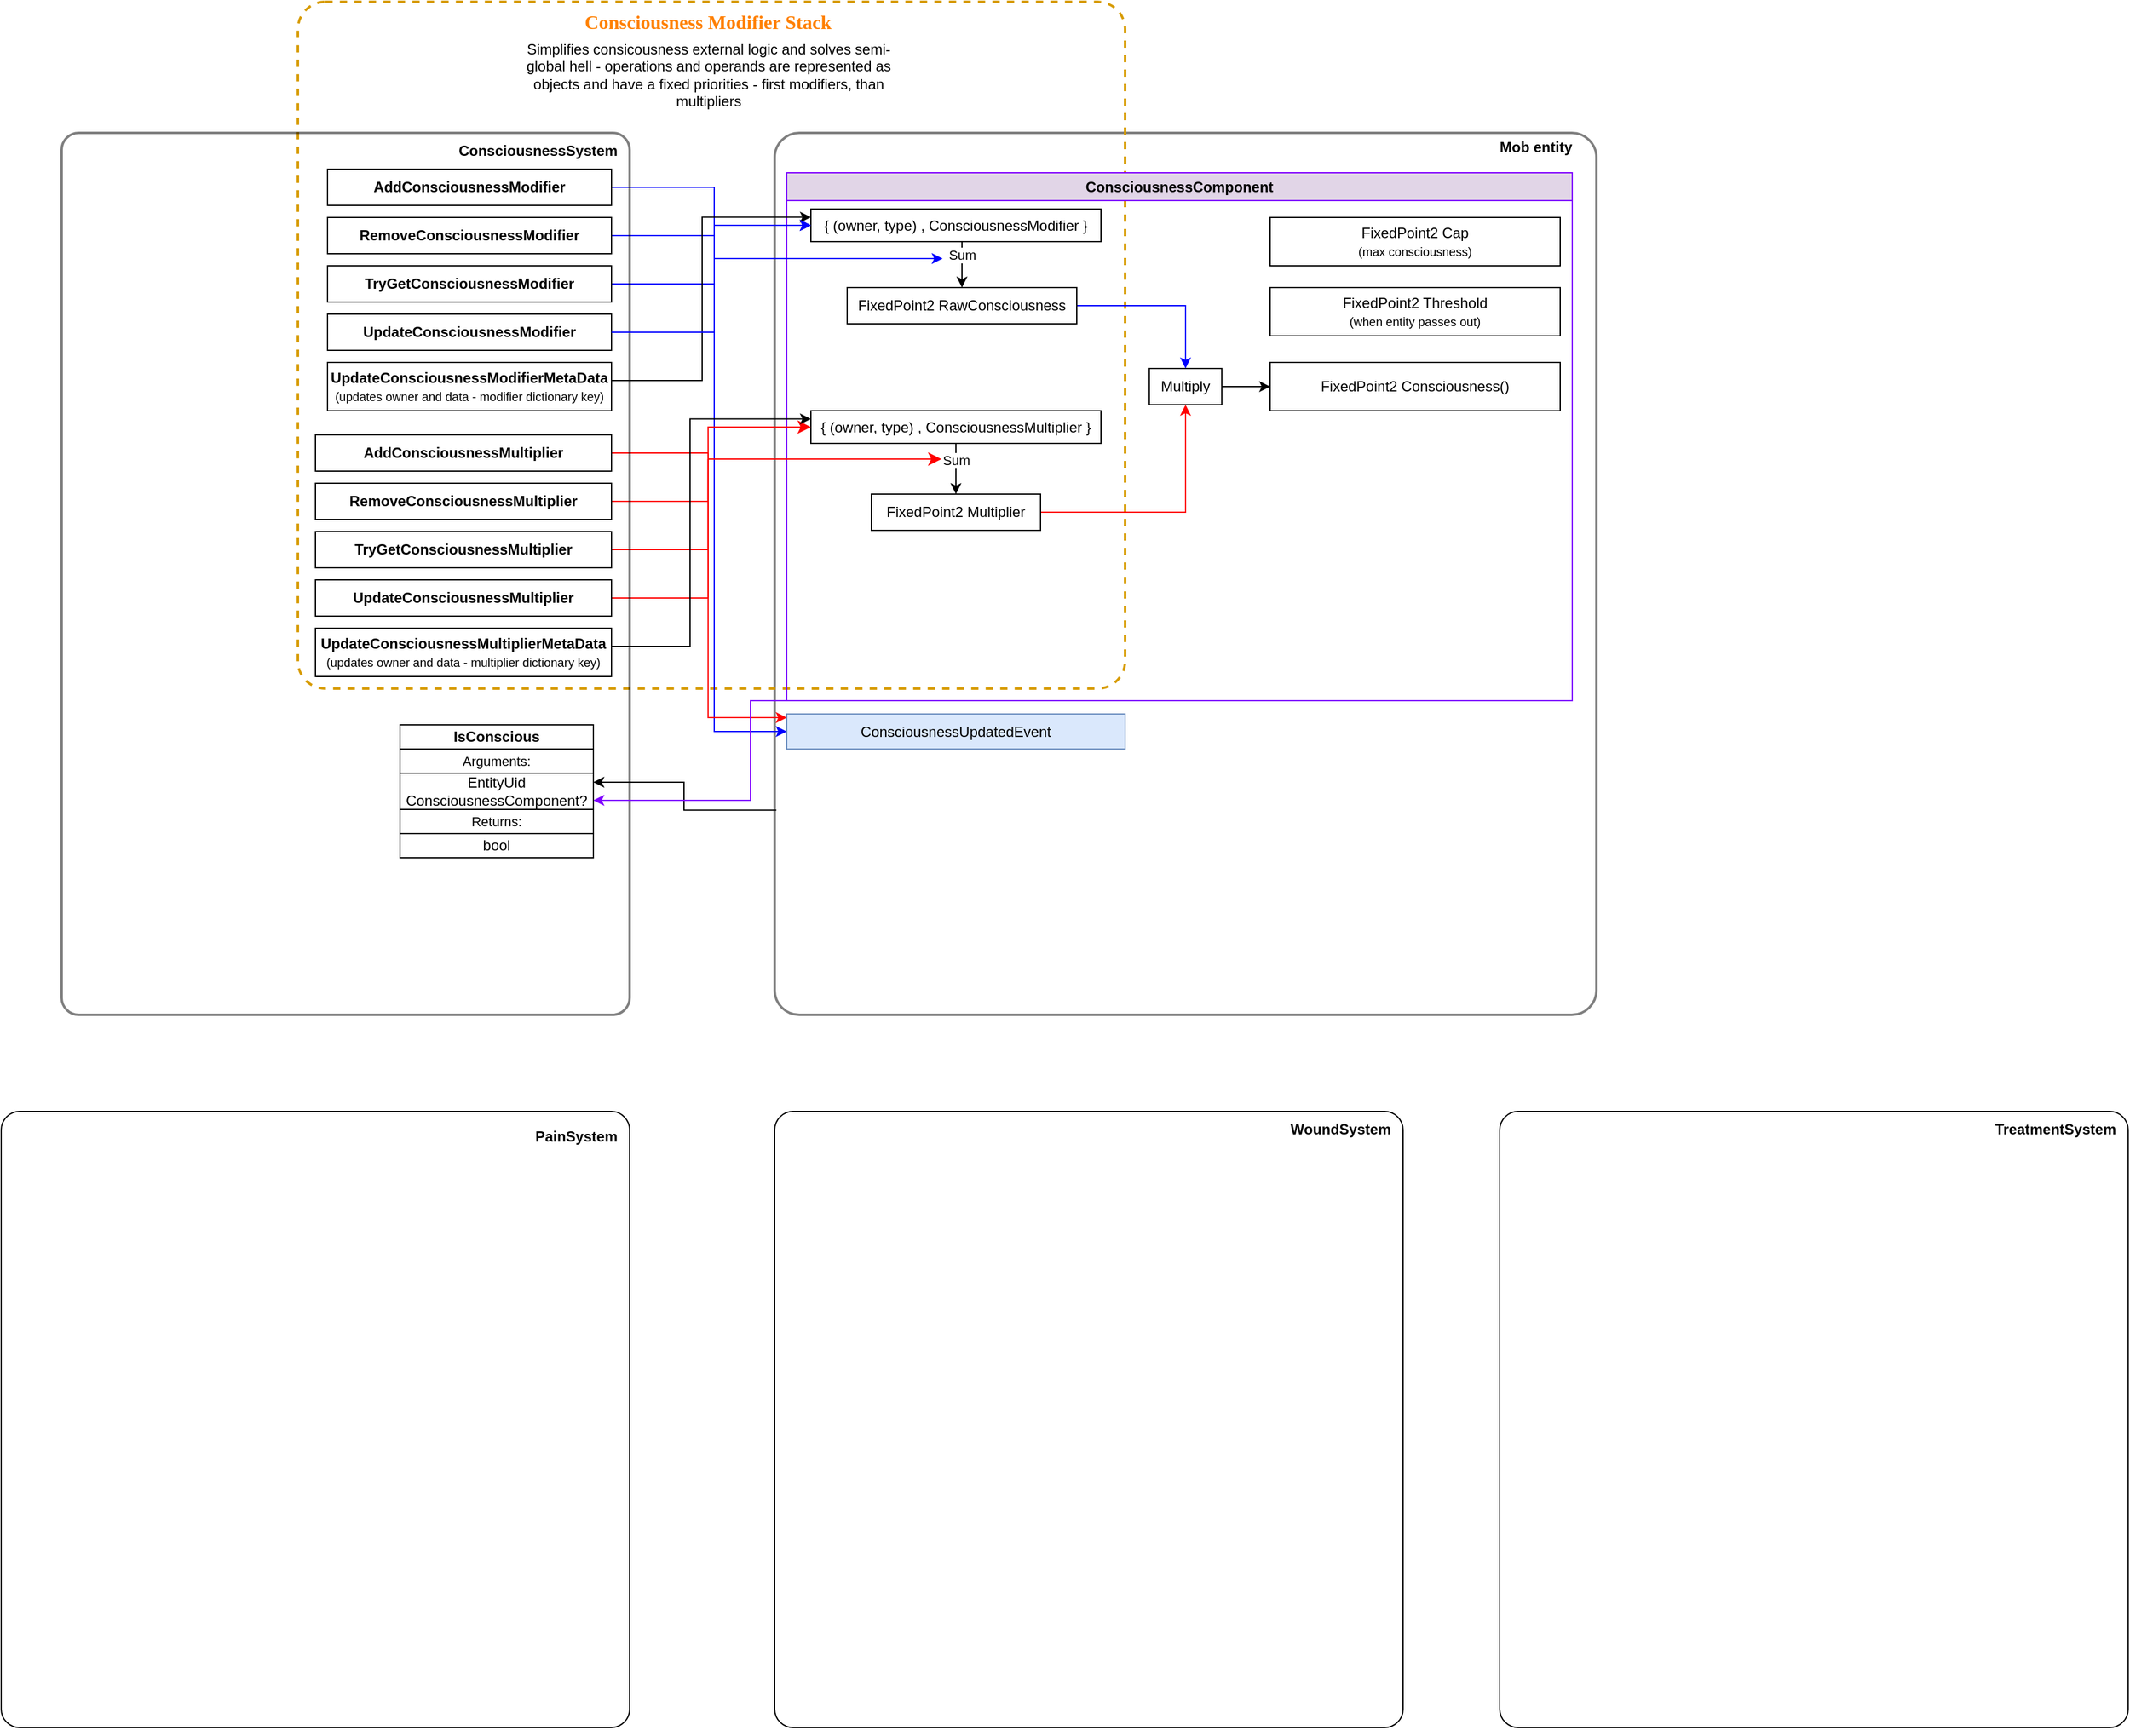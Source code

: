 <mxfile version="21.5.0" type="github">
  <diagram name="Page-1" id="l1ld8g0Ge0DS0LnZMtOq">
    <mxGraphModel dx="2149" dy="1252" grid="1" gridSize="10" guides="1" tooltips="1" connect="1" arrows="1" fold="1" page="1" pageScale="1" pageWidth="850" pageHeight="1100" math="0" shadow="0">
      <root>
        <mxCell id="0" />
        <mxCell id="1" parent="0" />
        <mxCell id="X4S3APis0fRpADvuBOiv-10" value="" style="rounded=1;whiteSpace=wrap;html=1;fillColor=none;arcSize=3;opacity=50;strokeWidth=2;" parent="1" vertex="1">
          <mxGeometry x="720" y="140" width="680" height="730" as="geometry" />
        </mxCell>
        <mxCell id="q1YbNQCbZXs1_-pr0APw-14" value="" style="rounded=1;whiteSpace=wrap;html=1;fillColor=none;arcSize=4;dashed=1;strokeWidth=2;strokeColor=#d79b00;" parent="1" vertex="1">
          <mxGeometry x="325.48" y="31.5" width="684.52" height="568.5" as="geometry" />
        </mxCell>
        <mxCell id="q1YbNQCbZXs1_-pr0APw-70" style="edgeStyle=orthogonalEdgeStyle;rounded=0;orthogonalLoop=1;jettySize=auto;html=1;exitX=1;exitY=0.5;exitDx=0;exitDy=0;entryX=0;entryY=0.5;entryDx=0;entryDy=0;strokeColor=#0000FF;" parent="1" source="q1YbNQCbZXs1_-pr0APw-11" target="q1YbNQCbZXs1_-pr0APw-68" edge="1">
          <mxGeometry relative="1" as="geometry">
            <Array as="points">
              <mxPoint x="670" y="225" />
              <mxPoint x="670" y="636" />
            </Array>
          </mxGeometry>
        </mxCell>
        <mxCell id="q1YbNQCbZXs1_-pr0APw-15" value="Consciousness Modifier Stack" style="text;html=1;strokeColor=none;fillColor=none;align=center;verticalAlign=top;whiteSpace=wrap;rounded=0;fontStyle=1;fontSize=16;fontColor=#FF8000;labelBorderColor=none;fontFamily=Tahoma;" parent="1" vertex="1">
          <mxGeometry x="320" y="31.5" width="689.855" height="31.965" as="geometry" />
        </mxCell>
        <mxCell id="X4S3APis0fRpADvuBOiv-15" value="ConsciousnessComponent" style="swimlane;whiteSpace=wrap;html=1;fillColor=#e1d5e7;strokeColor=#7F00FF;" parent="1" vertex="1">
          <mxGeometry x="730" y="173" width="650" height="437" as="geometry">
            <mxRectangle x="740" y="173" width="140" height="30" as="alternateBounds" />
          </mxGeometry>
        </mxCell>
        <mxCell id="7EqYqEveABB8CiruSwDJ-3" value="Multiply" style="rounded=0;whiteSpace=wrap;html=1;" vertex="1" parent="X4S3APis0fRpADvuBOiv-15">
          <mxGeometry x="300" y="162" width="60" height="30" as="geometry" />
        </mxCell>
        <mxCell id="V7F3iEDOQM9Kamh962Xd-2" value="" style="group" parent="1" vertex="1" connectable="0">
          <mxGeometry x="80" y="956" width="520" height="510" as="geometry" />
        </mxCell>
        <mxCell id="V7F3iEDOQM9Kamh962Xd-3" value="" style="rounded=1;whiteSpace=wrap;html=1;fillColor=none;arcSize=3;" parent="V7F3iEDOQM9Kamh962Xd-2" vertex="1">
          <mxGeometry y="-6" width="520" height="510" as="geometry" />
        </mxCell>
        <mxCell id="V7F3iEDOQM9Kamh962Xd-4" value="PainSystem" style="text;html=1;strokeColor=none;fillColor=none;align=right;verticalAlign=middle;whiteSpace=wrap;rounded=0;fontStyle=1" parent="V7F3iEDOQM9Kamh962Xd-2" vertex="1">
          <mxGeometry x="452" width="60" height="30" as="geometry" />
        </mxCell>
        <mxCell id="V7F3iEDOQM9Kamh962Xd-5" value="" style="group" parent="1" vertex="1" connectable="0">
          <mxGeometry x="720" y="950" width="520" height="510" as="geometry" />
        </mxCell>
        <mxCell id="V7F3iEDOQM9Kamh962Xd-6" value="" style="rounded=1;whiteSpace=wrap;html=1;fillColor=none;arcSize=3;" parent="V7F3iEDOQM9Kamh962Xd-5" vertex="1">
          <mxGeometry width="520" height="510" as="geometry" />
        </mxCell>
        <mxCell id="V7F3iEDOQM9Kamh962Xd-7" value="WoundSystem" style="text;html=1;strokeColor=none;fillColor=none;align=right;verticalAlign=middle;whiteSpace=wrap;rounded=0;fontStyle=1" parent="V7F3iEDOQM9Kamh962Xd-5" vertex="1">
          <mxGeometry x="452" width="60" height="30" as="geometry" />
        </mxCell>
        <mxCell id="V7F3iEDOQM9Kamh962Xd-8" value="" style="group" parent="1" vertex="1" connectable="0">
          <mxGeometry x="1320" y="950" width="520" height="510" as="geometry" />
        </mxCell>
        <mxCell id="V7F3iEDOQM9Kamh962Xd-9" value="" style="rounded=1;whiteSpace=wrap;html=1;fillColor=none;arcSize=3;" parent="V7F3iEDOQM9Kamh962Xd-8" vertex="1">
          <mxGeometry width="520" height="510" as="geometry" />
        </mxCell>
        <mxCell id="V7F3iEDOQM9Kamh962Xd-10" value="TreatmentSystem" style="text;html=1;strokeColor=none;fillColor=none;align=right;verticalAlign=middle;whiteSpace=wrap;rounded=0;fontStyle=1" parent="V7F3iEDOQM9Kamh962Xd-8" vertex="1">
          <mxGeometry x="452" width="60" height="30" as="geometry" />
        </mxCell>
        <mxCell id="q1YbNQCbZXs1_-pr0APw-25" style="edgeStyle=orthogonalEdgeStyle;rounded=0;orthogonalLoop=1;jettySize=auto;html=1;exitX=0.5;exitY=1;exitDx=0;exitDy=0;entryX=0.5;entryY=0;entryDx=0;entryDy=0;" parent="1" source="q1YbNQCbZXs1_-pr0APw-19" target="q1YbNQCbZXs1_-pr0APw-21" edge="1">
          <mxGeometry relative="1" as="geometry" />
        </mxCell>
        <mxCell id="q1YbNQCbZXs1_-pr0APw-26" value="Sum" style="edgeLabel;html=1;align=center;verticalAlign=middle;resizable=0;points=[];" parent="q1YbNQCbZXs1_-pr0APw-25" vertex="1" connectable="0">
          <mxGeometry x="-0.289" relative="1" as="geometry">
            <mxPoint as="offset" />
          </mxGeometry>
        </mxCell>
        <mxCell id="q1YbNQCbZXs1_-pr0APw-19" value="{ (owner, type) , ConsciousnessModifier }" style="rounded=0;whiteSpace=wrap;html=1;" parent="1" vertex="1">
          <mxGeometry x="750" y="203" width="240" height="27" as="geometry" />
        </mxCell>
        <mxCell id="q1YbNQCbZXs1_-pr0APw-24" style="edgeStyle=orthogonalEdgeStyle;rounded=0;orthogonalLoop=1;jettySize=auto;html=1;exitX=0.5;exitY=1;exitDx=0;exitDy=0;entryX=0.5;entryY=0;entryDx=0;entryDy=0;" parent="1" source="q1YbNQCbZXs1_-pr0APw-20" target="q1YbNQCbZXs1_-pr0APw-22" edge="1">
          <mxGeometry relative="1" as="geometry" />
        </mxCell>
        <mxCell id="q1YbNQCbZXs1_-pr0APw-27" value="Sum" style="edgeLabel;html=1;align=center;verticalAlign=middle;resizable=0;points=[];" parent="q1YbNQCbZXs1_-pr0APw-24" vertex="1" connectable="0">
          <mxGeometry x="-0.358" relative="1" as="geometry">
            <mxPoint as="offset" />
          </mxGeometry>
        </mxCell>
        <mxCell id="q1YbNQCbZXs1_-pr0APw-20" value="{ (owner, type) , ConsciousnessMultiplier }" style="rounded=0;whiteSpace=wrap;html=1;" parent="1" vertex="1">
          <mxGeometry x="750" y="370" width="240" height="27" as="geometry" />
        </mxCell>
        <mxCell id="7EqYqEveABB8CiruSwDJ-4" style="edgeStyle=orthogonalEdgeStyle;rounded=0;orthogonalLoop=1;jettySize=auto;html=1;exitX=1;exitY=0.5;exitDx=0;exitDy=0;entryX=0.5;entryY=0;entryDx=0;entryDy=0;strokeColor=#0000FF;" edge="1" parent="1" source="q1YbNQCbZXs1_-pr0APw-21" target="7EqYqEveABB8CiruSwDJ-3">
          <mxGeometry relative="1" as="geometry" />
        </mxCell>
        <mxCell id="q1YbNQCbZXs1_-pr0APw-21" value="FixedPoint2 RawConsciousness" style="rounded=0;whiteSpace=wrap;html=1;" parent="1" vertex="1">
          <mxGeometry x="780" y="268" width="190" height="30" as="geometry" />
        </mxCell>
        <mxCell id="7EqYqEveABB8CiruSwDJ-6" style="edgeStyle=orthogonalEdgeStyle;rounded=0;orthogonalLoop=1;jettySize=auto;html=1;exitX=1;exitY=0.5;exitDx=0;exitDy=0;entryX=0.5;entryY=1;entryDx=0;entryDy=0;strokeColor=#FF0000;" edge="1" parent="1" source="q1YbNQCbZXs1_-pr0APw-22" target="7EqYqEveABB8CiruSwDJ-3">
          <mxGeometry relative="1" as="geometry" />
        </mxCell>
        <mxCell id="q1YbNQCbZXs1_-pr0APw-22" value="FixedPoint2 Multiplier" style="rounded=0;whiteSpace=wrap;html=1;" parent="1" vertex="1">
          <mxGeometry x="800" y="439" width="140" height="30" as="geometry" />
        </mxCell>
        <mxCell id="q1YbNQCbZXs1_-pr0APw-30" value="FixedPoint2 Cap&lt;br&gt;&lt;font style=&quot;font-size: 10px;&quot;&gt;(max consciousness)&lt;/font&gt;" style="rounded=0;whiteSpace=wrap;html=1;" parent="1" vertex="1">
          <mxGeometry x="1130" y="210" width="240" height="40" as="geometry" />
        </mxCell>
        <mxCell id="q1YbNQCbZXs1_-pr0APw-31" value="FixedPoint2 Threshold&lt;br&gt;&lt;font style=&quot;font-size: 10px;&quot;&gt;(when entity passes out)&lt;/font&gt;" style="rounded=0;whiteSpace=wrap;html=1;" parent="1" vertex="1">
          <mxGeometry x="1130" y="268" width="240" height="40" as="geometry" />
        </mxCell>
        <mxCell id="q1YbNQCbZXs1_-pr0APw-32" style="edgeStyle=orthogonalEdgeStyle;rounded=0;orthogonalLoop=1;jettySize=auto;html=1;exitX=1;exitY=0.5;exitDx=0;exitDy=0;entryX=0;entryY=0.5;entryDx=0;entryDy=0;strokeColor=#0000FF;" parent="1" source="q1YbNQCbZXs1_-pr0APw-9" target="q1YbNQCbZXs1_-pr0APw-19" edge="1">
          <mxGeometry relative="1" as="geometry">
            <Array as="points">
              <mxPoint x="670" y="185" />
              <mxPoint x="670" y="217" />
            </Array>
          </mxGeometry>
        </mxCell>
        <mxCell id="q1YbNQCbZXs1_-pr0APw-35" style="edgeStyle=orthogonalEdgeStyle;rounded=0;orthogonalLoop=1;jettySize=auto;html=1;exitX=1;exitY=0.5;exitDx=0;exitDy=0;entryX=0;entryY=0.5;entryDx=0;entryDy=0;" parent="1" source="q1YbNQCbZXs1_-pr0APw-11" target="q1YbNQCbZXs1_-pr0APw-19" edge="1">
          <mxGeometry relative="1" as="geometry">
            <Array as="points">
              <mxPoint x="670" y="225" />
              <mxPoint x="670" y="217" />
            </Array>
          </mxGeometry>
        </mxCell>
        <mxCell id="q1YbNQCbZXs1_-pr0APw-36" style="edgeStyle=orthogonalEdgeStyle;rounded=0;orthogonalLoop=1;jettySize=auto;html=1;exitX=1;exitY=0.5;exitDx=0;exitDy=0;entryX=0;entryY=0.5;entryDx=0;entryDy=0;strokeColor=#0000FF;" parent="1" source="q1YbNQCbZXs1_-pr0APw-10" target="q1YbNQCbZXs1_-pr0APw-19" edge="1">
          <mxGeometry relative="1" as="geometry">
            <Array as="points">
              <mxPoint x="670" y="265" />
              <mxPoint x="670" y="217" />
            </Array>
          </mxGeometry>
        </mxCell>
        <mxCell id="q1YbNQCbZXs1_-pr0APw-41" style="edgeStyle=orthogonalEdgeStyle;rounded=0;orthogonalLoop=1;jettySize=auto;html=1;exitX=1;exitY=0.5;exitDx=0;exitDy=0;strokeColor=#0000FF;" parent="1" source="q1YbNQCbZXs1_-pr0APw-11" edge="1">
          <mxGeometry relative="1" as="geometry">
            <mxPoint x="859" y="244" as="targetPoint" />
            <Array as="points">
              <mxPoint x="670" y="225" />
              <mxPoint x="670" y="244" />
            </Array>
          </mxGeometry>
        </mxCell>
        <mxCell id="q1YbNQCbZXs1_-pr0APw-60" style="edgeStyle=orthogonalEdgeStyle;rounded=0;orthogonalLoop=1;jettySize=auto;html=1;exitX=1;exitY=0.5;exitDx=0;exitDy=0;endArrow=none;endFill=0;strokeColor=#FF0000;" parent="1" source="q1YbNQCbZXs1_-pr0APw-43" target="q1YbNQCbZXs1_-pr0APw-59" edge="1">
          <mxGeometry relative="1" as="geometry">
            <Array as="points">
              <mxPoint x="665" y="405" />
            </Array>
          </mxGeometry>
        </mxCell>
        <mxCell id="q1YbNQCbZXs1_-pr0APw-61" style="edgeStyle=orthogonalEdgeStyle;rounded=0;orthogonalLoop=1;jettySize=auto;html=1;exitX=1;exitY=0.5;exitDx=0;exitDy=0;endArrow=none;endFill=0;strokeColor=#FF0000;" parent="1" source="q1YbNQCbZXs1_-pr0APw-45" target="q1YbNQCbZXs1_-pr0APw-59" edge="1">
          <mxGeometry relative="1" as="geometry" />
        </mxCell>
        <mxCell id="q1YbNQCbZXs1_-pr0APw-62" style="edgeStyle=orthogonalEdgeStyle;rounded=0;orthogonalLoop=1;jettySize=auto;html=1;exitX=1;exitY=0.5;exitDx=0;exitDy=0;endArrow=none;endFill=0;strokeColor=#FF0000;" parent="1" source="q1YbNQCbZXs1_-pr0APw-44" target="q1YbNQCbZXs1_-pr0APw-59" edge="1">
          <mxGeometry relative="1" as="geometry" />
        </mxCell>
        <mxCell id="q1YbNQCbZXs1_-pr0APw-63" style="edgeStyle=orthogonalEdgeStyle;rounded=0;orthogonalLoop=1;jettySize=auto;html=1;exitX=1;exitY=0.5;exitDx=0;exitDy=0;endArrow=none;endFill=0;strokeColor=#FF0000;" parent="1" source="q1YbNQCbZXs1_-pr0APw-46" target="q1YbNQCbZXs1_-pr0APw-59" edge="1">
          <mxGeometry relative="1" as="geometry" />
        </mxCell>
        <mxCell id="q1YbNQCbZXs1_-pr0APw-65" value="" style="edgeStyle=segmentEdgeStyle;endArrow=classic;html=1;curved=0;rounded=0;endSize=8;startSize=8;entryX=0;entryY=0.5;entryDx=0;entryDy=0;strokeColor=#FF0000;" parent="1" source="q1YbNQCbZXs1_-pr0APw-59" target="q1YbNQCbZXs1_-pr0APw-20" edge="1">
          <mxGeometry width="50" height="50" relative="1" as="geometry">
            <mxPoint x="660" y="410" as="sourcePoint" />
            <mxPoint x="770" y="390" as="targetPoint" />
            <Array as="points">
              <mxPoint x="665" y="384" />
            </Array>
          </mxGeometry>
        </mxCell>
        <mxCell id="q1YbNQCbZXs1_-pr0APw-17" value="Simplifies consicousness external logic and solves semi-global hell - operations and operands are represented as objects and have a fixed priorities - first modifiers, than multipliers" style="text;strokeColor=none;align=center;fillColor=none;html=1;verticalAlign=middle;whiteSpace=wrap;rounded=0;" parent="1" vertex="1">
          <mxGeometry x="500.676" y="72.974" width="328.502" height="37.552" as="geometry" />
        </mxCell>
        <mxCell id="q1YbNQCbZXs1_-pr0APw-67" value="" style="edgeStyle=segmentEdgeStyle;endArrow=classic;html=1;curved=0;rounded=0;endSize=8;startSize=8;exitX=0.395;exitY=0.403;exitDx=0;exitDy=0;exitPerimeter=0;strokeColor=#FF0000;" parent="1" source="q1YbNQCbZXs1_-pr0APw-59" edge="1">
          <mxGeometry width="50" height="50" relative="1" as="geometry">
            <mxPoint x="700" y="450" as="sourcePoint" />
            <mxPoint x="858" y="410" as="targetPoint" />
            <Array as="points" />
          </mxGeometry>
        </mxCell>
        <mxCell id="q1YbNQCbZXs1_-pr0APw-59" value="" style="shape=waypoint;sketch=0;fillStyle=solid;size=6;pointerEvents=1;points=[];fillColor=none;resizable=0;rotatable=0;perimeter=centerPerimeter;snapToPoint=1;opacity=0;" parent="1" vertex="1">
          <mxGeometry x="654.93" y="400" width="20" height="20" as="geometry" />
        </mxCell>
        <mxCell id="X4S3APis0fRpADvuBOiv-11" value="Mob entity" style="text;html=1;strokeColor=none;fillColor=none;align=right;verticalAlign=top;whiteSpace=wrap;rounded=0;fontStyle=1" parent="1" vertex="1">
          <mxGeometry x="1300" y="138" width="82" height="30" as="geometry" />
        </mxCell>
        <mxCell id="q1YbNQCbZXs1_-pr0APw-68" value="ConsciousnessUpdatedEvent" style="rounded=0;whiteSpace=wrap;html=1;fillColor=#dae8fc;strokeColor=#6c8ebf;" parent="1" vertex="1">
          <mxGeometry x="730" y="621" width="280" height="29" as="geometry" />
        </mxCell>
        <mxCell id="q1YbNQCbZXs1_-pr0APw-72" value="" style="endArrow=classic;html=1;rounded=0;edgeStyle=orthogonalEdgeStyle;strokeColor=#FF0000;" parent="1" source="q1YbNQCbZXs1_-pr0APw-59" edge="1">
          <mxGeometry width="50" height="50" relative="1" as="geometry">
            <mxPoint x="640" y="640" as="sourcePoint" />
            <mxPoint x="730" y="624" as="targetPoint" />
            <Array as="points">
              <mxPoint x="665" y="624" />
              <mxPoint x="730" y="624" />
            </Array>
          </mxGeometry>
        </mxCell>
        <mxCell id="hQANnmy1hxsniOwchiZT-1" value="" style="endArrow=classic;html=1;rounded=0;exitX=1;exitY=0.5;exitDx=0;exitDy=0;entryX=0;entryY=0.25;entryDx=0;entryDy=0;edgeStyle=orthogonalEdgeStyle;" parent="1" source="q1YbNQCbZXs1_-pr0APw-13" target="q1YbNQCbZXs1_-pr0APw-19" edge="1">
          <mxGeometry width="50" height="50" relative="1" as="geometry">
            <mxPoint x="620" y="380" as="sourcePoint" />
            <mxPoint x="670" y="330" as="targetPoint" />
            <Array as="points">
              <mxPoint x="660" y="345" />
              <mxPoint x="660" y="210" />
            </Array>
          </mxGeometry>
        </mxCell>
        <mxCell id="hQANnmy1hxsniOwchiZT-2" value="" style="endArrow=classic;html=1;rounded=0;exitX=1;exitY=0.5;exitDx=0;exitDy=0;entryX=0;entryY=0.25;entryDx=0;entryDy=0;edgeStyle=orthogonalEdgeStyle;endFill=1;strokeWidth=1;" parent="1" source="q1YbNQCbZXs1_-pr0APw-47" target="q1YbNQCbZXs1_-pr0APw-20" edge="1">
          <mxGeometry width="50" height="50" relative="1" as="geometry">
            <mxPoint x="630" y="610" as="sourcePoint" />
            <mxPoint x="680" y="560" as="targetPoint" />
            <Array as="points">
              <mxPoint x="650" y="565" />
              <mxPoint x="650" y="377" />
            </Array>
          </mxGeometry>
        </mxCell>
        <mxCell id="7EqYqEveABB8CiruSwDJ-1" value="FixedPoint2 Consciousness()" style="rounded=0;whiteSpace=wrap;html=1;" vertex="1" parent="1">
          <mxGeometry x="1130" y="330" width="240" height="40" as="geometry" />
        </mxCell>
        <mxCell id="7EqYqEveABB8CiruSwDJ-5" style="edgeStyle=orthogonalEdgeStyle;rounded=0;orthogonalLoop=1;jettySize=auto;html=1;exitX=1;exitY=0.5;exitDx=0;exitDy=0;entryX=0;entryY=0.5;entryDx=0;entryDy=0;" edge="1" parent="1" source="7EqYqEveABB8CiruSwDJ-3" target="7EqYqEveABB8CiruSwDJ-1">
          <mxGeometry relative="1" as="geometry" />
        </mxCell>
        <mxCell id="X4S3APis0fRpADvuBOiv-2" value="" style="rounded=1;whiteSpace=wrap;html=1;fillColor=none;arcSize=3;opacity=50;strokeWidth=2;" parent="1" vertex="1">
          <mxGeometry x="130" y="140" width="470" height="730" as="geometry" />
        </mxCell>
        <mxCell id="X4S3APis0fRpADvuBOiv-3" value="ConsciousnessSystem" style="text;html=1;strokeColor=none;fillColor=none;align=right;verticalAlign=middle;whiteSpace=wrap;rounded=0;fontStyle=1" parent="1" vertex="1">
          <mxGeometry x="532" y="140" width="60" height="30" as="geometry" />
        </mxCell>
        <mxCell id="q1YbNQCbZXs1_-pr0APw-9" value="&lt;b&gt;AddConsciousnessModifier&lt;/b&gt;" style="rounded=0;whiteSpace=wrap;html=1;" parent="1" vertex="1">
          <mxGeometry x="350" y="170" width="235" height="30" as="geometry" />
        </mxCell>
        <mxCell id="q1YbNQCbZXs1_-pr0APw-10" value="&lt;b&gt;TryGetConsciousnessModifier&lt;/b&gt;" style="rounded=0;whiteSpace=wrap;html=1;" parent="1" vertex="1">
          <mxGeometry x="350" y="250" width="235" height="30" as="geometry" />
        </mxCell>
        <mxCell id="q1YbNQCbZXs1_-pr0APw-11" value="&lt;b&gt;RemoveConsciousnessModifier&lt;/b&gt;" style="rounded=0;whiteSpace=wrap;html=1;" parent="1" vertex="1">
          <mxGeometry x="350" y="210" width="235" height="30" as="geometry" />
        </mxCell>
        <mxCell id="q1YbNQCbZXs1_-pr0APw-12" value="&lt;b&gt;UpdateConsciousnessModifier&lt;/b&gt;" style="rounded=0;whiteSpace=wrap;html=1;" parent="1" vertex="1">
          <mxGeometry x="350" y="290" width="235" height="30" as="geometry" />
        </mxCell>
        <mxCell id="q1YbNQCbZXs1_-pr0APw-13" value="&lt;b&gt;UpdateConsciousnessModifierMetaData&lt;/b&gt;&lt;br&gt;&lt;font style=&quot;font-size: 10px;&quot;&gt;(updates owner and data - modifier dictionary key)&lt;/font&gt;" style="rounded=0;whiteSpace=wrap;html=1;" parent="1" vertex="1">
          <mxGeometry x="350" y="330" width="235" height="40" as="geometry" />
        </mxCell>
        <mxCell id="X4S3APis0fRpADvuBOiv-48" value="" style="group" parent="1" vertex="1" connectable="0">
          <mxGeometry x="410" y="630" width="160" height="110" as="geometry" />
        </mxCell>
        <mxCell id="X4S3APis0fRpADvuBOiv-20" value="" style="rounded=0;whiteSpace=wrap;html=1;" parent="X4S3APis0fRpADvuBOiv-48" vertex="1">
          <mxGeometry width="160" height="110" as="geometry" />
        </mxCell>
        <mxCell id="X4S3APis0fRpADvuBOiv-21" value="IsConscious" style="rounded=0;whiteSpace=wrap;html=1;fontStyle=1;container=0;" parent="X4S3APis0fRpADvuBOiv-48" vertex="1">
          <mxGeometry width="160" height="20" as="geometry" />
        </mxCell>
        <mxCell id="X4S3APis0fRpADvuBOiv-22" value="Arguments:" style="rounded=0;whiteSpace=wrap;html=1;fontSize=11;" parent="X4S3APis0fRpADvuBOiv-48" vertex="1">
          <mxGeometry y="20" width="160" height="20" as="geometry" />
        </mxCell>
        <mxCell id="X4S3APis0fRpADvuBOiv-23" value="Returns:" style="rounded=0;whiteSpace=wrap;html=1;fontSize=11;" parent="X4S3APis0fRpADvuBOiv-48" vertex="1">
          <mxGeometry y="70" width="160" height="20" as="geometry" />
        </mxCell>
        <mxCell id="X4S3APis0fRpADvuBOiv-24" value="bool" style="rounded=0;whiteSpace=wrap;html=1;" parent="X4S3APis0fRpADvuBOiv-48" vertex="1">
          <mxGeometry y="90" width="160" height="20" as="geometry" />
        </mxCell>
        <mxCell id="X4S3APis0fRpADvuBOiv-27" value="EntityUid&lt;br&gt;ConsciousnessComponent?" style="rounded=0;whiteSpace=wrap;html=1;" parent="X4S3APis0fRpADvuBOiv-48" vertex="1">
          <mxGeometry y="40" width="160" height="30" as="geometry" />
        </mxCell>
        <mxCell id="q1YbNQCbZXs1_-pr0APw-43" value="&lt;b&gt;AddConsciousnessMultiplier&lt;/b&gt;" style="rounded=0;whiteSpace=wrap;html=1;" parent="1" vertex="1">
          <mxGeometry x="340" y="390" width="245" height="30" as="geometry" />
        </mxCell>
        <mxCell id="q1YbNQCbZXs1_-pr0APw-44" value="&lt;b&gt;TryGetConsciousnessMultiplier&lt;/b&gt;" style="rounded=0;whiteSpace=wrap;html=1;" parent="1" vertex="1">
          <mxGeometry x="340" y="470" width="245" height="30" as="geometry" />
        </mxCell>
        <mxCell id="q1YbNQCbZXs1_-pr0APw-45" value="&lt;b&gt;RemoveConsciousnessMultiplier&lt;/b&gt;" style="rounded=0;whiteSpace=wrap;html=1;" parent="1" vertex="1">
          <mxGeometry x="340" y="430" width="245" height="30" as="geometry" />
        </mxCell>
        <mxCell id="q1YbNQCbZXs1_-pr0APw-46" value="&lt;b&gt;UpdateConsciousnessMultiplier&lt;/b&gt;" style="rounded=0;whiteSpace=wrap;html=1;" parent="1" vertex="1">
          <mxGeometry x="340" y="510" width="245" height="30" as="geometry" />
        </mxCell>
        <mxCell id="q1YbNQCbZXs1_-pr0APw-47" value="&lt;b&gt;UpdateConsciousnessMultiplierMetaData&lt;br&gt;&lt;/b&gt;&lt;font style=&quot;font-size: 10px;&quot;&gt;(updates owner and data - multiplier dictionary key)&lt;/font&gt;&lt;b&gt;&lt;br&gt;&lt;/b&gt;" style="rounded=0;whiteSpace=wrap;html=1;" parent="1" vertex="1">
          <mxGeometry x="340" y="550" width="245" height="40" as="geometry" />
        </mxCell>
        <mxCell id="7EqYqEveABB8CiruSwDJ-8" style="edgeStyle=orthogonalEdgeStyle;rounded=0;orthogonalLoop=1;jettySize=auto;html=1;exitX=1;exitY=0.25;exitDx=0;exitDy=0;entryX=0.002;entryY=0.768;entryDx=0;entryDy=0;entryPerimeter=0;endArrow=none;endFill=0;startArrow=classic;startFill=1;" edge="1" parent="1" source="X4S3APis0fRpADvuBOiv-27" target="X4S3APis0fRpADvuBOiv-10">
          <mxGeometry relative="1" as="geometry" />
        </mxCell>
        <mxCell id="7EqYqEveABB8CiruSwDJ-9" style="edgeStyle=orthogonalEdgeStyle;rounded=0;orthogonalLoop=1;jettySize=auto;html=1;exitX=1;exitY=0.75;exitDx=0;exitDy=0;entryX=0;entryY=1;entryDx=0;entryDy=0;endArrow=none;endFill=0;startArrow=classic;startFill=1;strokeColor=#7F00FF;" edge="1" parent="1" source="X4S3APis0fRpADvuBOiv-27" target="X4S3APis0fRpADvuBOiv-15">
          <mxGeometry relative="1" as="geometry">
            <mxPoint x="640" y="630" as="targetPoint" />
            <Array as="points">
              <mxPoint x="700" y="693" />
              <mxPoint x="700" y="610" />
            </Array>
          </mxGeometry>
        </mxCell>
        <mxCell id="q1YbNQCbZXs1_-pr0APw-37" style="edgeStyle=orthogonalEdgeStyle;rounded=0;orthogonalLoop=1;jettySize=auto;html=1;exitX=1;exitY=0.5;exitDx=0;exitDy=0;entryX=0;entryY=0.5;entryDx=0;entryDy=0;strokeColor=#0000FF;" parent="1" source="q1YbNQCbZXs1_-pr0APw-12" target="q1YbNQCbZXs1_-pr0APw-19" edge="1">
          <mxGeometry relative="1" as="geometry">
            <Array as="points">
              <mxPoint x="670" y="305" />
              <mxPoint x="670" y="217" />
            </Array>
          </mxGeometry>
        </mxCell>
      </root>
    </mxGraphModel>
  </diagram>
</mxfile>
